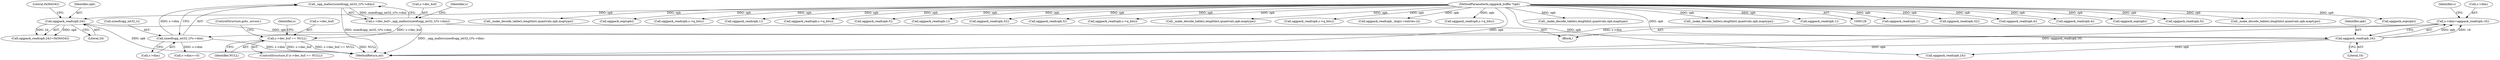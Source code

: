digraph "0_Android_eeb4e45d5683f88488c083ecf142dc89bc3f0b47_8@API" {
"1000167" [label="(Call,_ogg_malloc(sizeof(ogg_int32_t)*s->dim))"];
"1000168" [label="(Call,sizeof(ogg_int32_t)*s->dim)"];
"1000156" [label="(Call,s->dim=oggpack_read(opb,16))"];
"1000160" [label="(Call,oggpack_read(opb,16))"];
"1000151" [label="(Call,oggpack_read(opb,24))"];
"1000129" [label="(MethodParameterIn,oggpack_buffer *opb)"];
"1000163" [label="(Call,s->dec_buf=_ogg_malloc(sizeof(ogg_int32_t)*s->dim))"];
"1000175" [label="(Call,s->dec_buf == NULL)"];
"1000156" [label="(Call,s->dim=oggpack_read(opb,16))"];
"1000177" [label="(Identifier,s)"];
"1000162" [label="(Literal,16)"];
"1000183" [label="(Identifier,s)"];
"1000176" [label="(Call,s->dec_buf)"];
"1000153" [label="(Literal,24)"];
"1000151" [label="(Call,oggpack_read(opb,24))"];
"1000267" [label="(Call,oggpack_read(opb,1))"];
"1000163" [label="(Call,s->dec_buf=_ogg_malloc(sizeof(ogg_int32_t)*s->dim))"];
"1000482" [label="(Call,oggpack_read(opb,32))"];
"1000472" [label="(Call,oggpack_read(opb,4))"];
"1000150" [label="(Call,oggpack_read(opb,24)!=0x564342)"];
"1000506" [label="(Call,oggpack_read(opb,4))"];
"1000165" [label="(Identifier,s)"];
"1000836" [label="(Call,oggpack_eop(opb))"];
"1000169" [label="(Call,sizeof(ogg_int32_t))"];
"1000341" [label="(Call,oggpack_read(opb,5))"];
"1000171" [label="(Call,s->dim)"];
"1000154" [label="(Literal,0x564342)"];
"1000970" [label="(Call,_make_decode_table(s,lengthlist,quantvals,opb,maptype))"];
"1001157" [label="(Call,oggpack_eop(opb))"];
"1000573" [label="(Call,_make_decode_table(s,lengthlist,quantvals,opb,maptype))"];
"1000685" [label="(Call,oggpack_eop(opb))"];
"1000131" [label="(Block,)"];
"1000790" [label="(Call,oggpack_read(opb,s->q_bits))"];
"1000160" [label="(Call,oggpack_read(opb,16))"];
"1000157" [label="(Call,s->dim)"];
"1000179" [label="(Identifier,NULL)"];
"1000250" [label="(Call,oggpack_read(opb,1))"];
"1000679" [label="(Call,oggpack_read(opb,s->q_bits))"];
"1000161" [label="(Identifier,opb)"];
"1001177" [label="(MethodReturn,int)"];
"1000381" [label="(Call,oggpack_read(opb,5))"];
"1000514" [label="(Call,oggpack_read(opb,1))"];
"1000494" [label="(Call,oggpack_read(opb,32))"];
"1000164" [label="(Call,s->dec_buf)"];
"1000129" [label="(MethodParameterIn,oggpack_buffer *opb)"];
"1000274" [label="(Call,oggpack_read(opb,5))"];
"1001119" [label="(Call,oggpack_read(opb,s->q_bits))"];
"1000180" [label="(ControlStructure,goto _errout;)"];
"1000733" [label="(Call,_make_decode_table(s,lengthlist,quantvals,opb,maptype))"];
"1000167" [label="(Call,_ogg_malloc(sizeof(ogg_int32_t)*s->dim))"];
"1000174" [label="(ControlStructure,if (s->dec_buf == NULL))"];
"1000196" [label="(Call,s->dim<=0)"];
"1000175" [label="(Call,s->dec_buf == NULL)"];
"1000152" [label="(Identifier,opb)"];
"1001087" [label="(Call,oggpack_read(opb,s->q_bits))"];
"1000185" [label="(Call,oggpack_read(opb,24))"];
"1000168" [label="(Call,sizeof(ogg_int32_t)*s->dim)"];
"1000420" [label="(Call,oggpack_read(opb,_ilog(s->entries-i)))"];
"1000830" [label="(Call,oggpack_read(opb,s->q_bits))"];
"1000893" [label="(Call,_make_decode_table(s,lengthlist,quantvals,opb,maptype))"];
"1001021" [label="(Call,_make_decode_table(s,lengthlist,quantvals,opb,maptype))"];
"1000229" [label="(Call,oggpack_read(opb,1))"];
"1000167" -> "1000163"  [label="AST: "];
"1000167" -> "1000168"  [label="CFG: "];
"1000168" -> "1000167"  [label="AST: "];
"1000163" -> "1000167"  [label="CFG: "];
"1000167" -> "1001177"  [label="DDG: sizeof(ogg_int32_t)*s->dim"];
"1000167" -> "1000163"  [label="DDG: sizeof(ogg_int32_t)*s->dim"];
"1000168" -> "1000167"  [label="DDG: s->dim"];
"1000168" -> "1000171"  [label="CFG: "];
"1000169" -> "1000168"  [label="AST: "];
"1000171" -> "1000168"  [label="AST: "];
"1000168" -> "1001177"  [label="DDG: s->dim"];
"1000156" -> "1000168"  [label="DDG: s->dim"];
"1000168" -> "1000196"  [label="DDG: s->dim"];
"1000156" -> "1000131"  [label="AST: "];
"1000156" -> "1000160"  [label="CFG: "];
"1000157" -> "1000156"  [label="AST: "];
"1000160" -> "1000156"  [label="AST: "];
"1000165" -> "1000156"  [label="CFG: "];
"1000156" -> "1001177"  [label="DDG: oggpack_read(opb,16)"];
"1000160" -> "1000156"  [label="DDG: opb"];
"1000160" -> "1000156"  [label="DDG: 16"];
"1000160" -> "1000162"  [label="CFG: "];
"1000161" -> "1000160"  [label="AST: "];
"1000162" -> "1000160"  [label="AST: "];
"1000160" -> "1001177"  [label="DDG: opb"];
"1000151" -> "1000160"  [label="DDG: opb"];
"1000129" -> "1000160"  [label="DDG: opb"];
"1000160" -> "1000185"  [label="DDG: opb"];
"1000151" -> "1000150"  [label="AST: "];
"1000151" -> "1000153"  [label="CFG: "];
"1000152" -> "1000151"  [label="AST: "];
"1000153" -> "1000151"  [label="AST: "];
"1000154" -> "1000151"  [label="CFG: "];
"1000151" -> "1001177"  [label="DDG: opb"];
"1000151" -> "1000150"  [label="DDG: opb"];
"1000151" -> "1000150"  [label="DDG: 24"];
"1000129" -> "1000151"  [label="DDG: opb"];
"1000129" -> "1000128"  [label="AST: "];
"1000129" -> "1001177"  [label="DDG: opb"];
"1000129" -> "1000185"  [label="DDG: opb"];
"1000129" -> "1000229"  [label="DDG: opb"];
"1000129" -> "1000250"  [label="DDG: opb"];
"1000129" -> "1000267"  [label="DDG: opb"];
"1000129" -> "1000274"  [label="DDG: opb"];
"1000129" -> "1000341"  [label="DDG: opb"];
"1000129" -> "1000381"  [label="DDG: opb"];
"1000129" -> "1000420"  [label="DDG: opb"];
"1000129" -> "1000472"  [label="DDG: opb"];
"1000129" -> "1000482"  [label="DDG: opb"];
"1000129" -> "1000494"  [label="DDG: opb"];
"1000129" -> "1000506"  [label="DDG: opb"];
"1000129" -> "1000514"  [label="DDG: opb"];
"1000129" -> "1000573"  [label="DDG: opb"];
"1000129" -> "1000679"  [label="DDG: opb"];
"1000129" -> "1000685"  [label="DDG: opb"];
"1000129" -> "1000733"  [label="DDG: opb"];
"1000129" -> "1000790"  [label="DDG: opb"];
"1000129" -> "1000830"  [label="DDG: opb"];
"1000129" -> "1000836"  [label="DDG: opb"];
"1000129" -> "1000893"  [label="DDG: opb"];
"1000129" -> "1000970"  [label="DDG: opb"];
"1000129" -> "1001021"  [label="DDG: opb"];
"1000129" -> "1001087"  [label="DDG: opb"];
"1000129" -> "1001119"  [label="DDG: opb"];
"1000129" -> "1001157"  [label="DDG: opb"];
"1000163" -> "1000131"  [label="AST: "];
"1000164" -> "1000163"  [label="AST: "];
"1000177" -> "1000163"  [label="CFG: "];
"1000163" -> "1001177"  [label="DDG: _ogg_malloc(sizeof(ogg_int32_t)*s->dim)"];
"1000163" -> "1000175"  [label="DDG: s->dec_buf"];
"1000175" -> "1000174"  [label="AST: "];
"1000175" -> "1000179"  [label="CFG: "];
"1000176" -> "1000175"  [label="AST: "];
"1000179" -> "1000175"  [label="AST: "];
"1000180" -> "1000175"  [label="CFG: "];
"1000183" -> "1000175"  [label="CFG: "];
"1000175" -> "1001177"  [label="DDG: NULL"];
"1000175" -> "1001177"  [label="DDG: s->dec_buf"];
"1000175" -> "1001177"  [label="DDG: s->dec_buf == NULL"];
}

